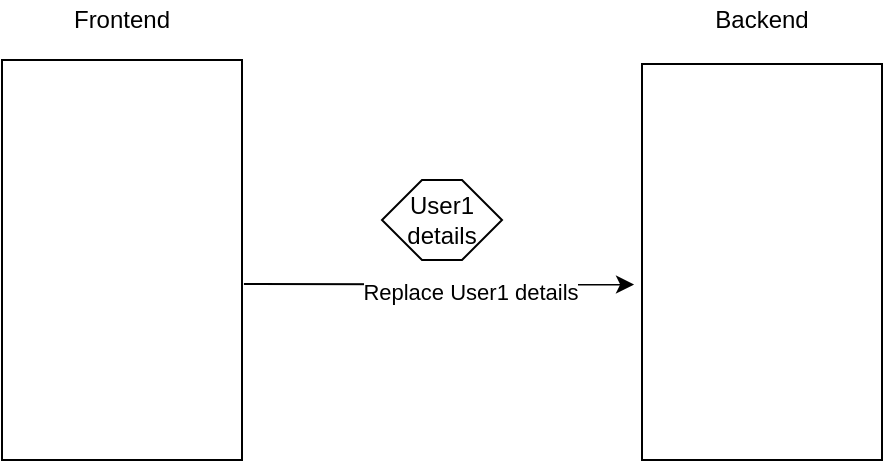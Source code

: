 <mxfile version="13.7.9" type="embed"><diagram id="0blczrsi-l7uzIwCsz-E" name="Page-1"><mxGraphModel dx="904" dy="605" grid="1" gridSize="10" guides="1" tooltips="1" connect="1" arrows="1" fold="1" page="1" pageScale="1" pageWidth="850" pageHeight="1100" math="0" shadow="0"><root><mxCell id="0"/><mxCell id="1" parent="0"/><mxCell id="9" value="" style="rounded=0;whiteSpace=wrap;html=1;" parent="1" vertex="1"><mxGeometry x="50" y="70" width="120" height="200" as="geometry"/></mxCell><mxCell id="10" value="" style="rounded=0;whiteSpace=wrap;html=1;" parent="1" vertex="1"><mxGeometry x="370" y="72" width="120" height="198" as="geometry"/></mxCell><mxCell id="13" value="Backend" style="text;html=1;strokeColor=none;fillColor=none;align=center;verticalAlign=middle;whiteSpace=wrap;rounded=0;" parent="1" vertex="1"><mxGeometry x="410" y="40" width="40" height="20" as="geometry"/></mxCell><mxCell id="14" value="Frontend" style="text;html=1;strokeColor=none;fillColor=none;align=center;verticalAlign=middle;whiteSpace=wrap;rounded=0;" parent="1" vertex="1"><mxGeometry x="90" y="40" width="40" height="20" as="geometry"/></mxCell><mxCell id="18" value="User1 details" style="shape=hexagon;perimeter=hexagonPerimeter2;whiteSpace=wrap;html=1;fixedSize=1;" vertex="1" parent="1"><mxGeometry x="240" y="130" width="60" height="40" as="geometry"/></mxCell><mxCell id="19" value="" style="endArrow=classic;html=1;entryX=-0.033;entryY=0.557;entryDx=0;entryDy=0;entryPerimeter=0;exitX=1.008;exitY=0.56;exitDx=0;exitDy=0;exitPerimeter=0;" edge="1" parent="1" source="9" target="10"><mxGeometry width="50" height="50" relative="1" as="geometry"><mxPoint x="170" y="160" as="sourcePoint"/><mxPoint x="220" y="110" as="targetPoint"/></mxGeometry></mxCell><mxCell id="21" value="Replace User1 details" style="edgeLabel;html=1;align=center;verticalAlign=middle;resizable=0;points=[];" vertex="1" connectable="0" parent="19"><mxGeometry x="0.153" y="-4" relative="1" as="geometry"><mxPoint as="offset"/></mxGeometry></mxCell></root></mxGraphModel></diagram></mxfile>